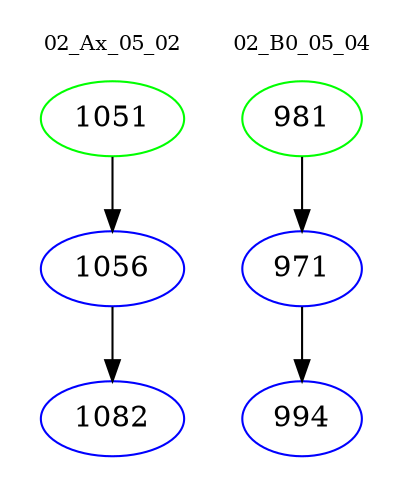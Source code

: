 digraph{
subgraph cluster_0 {
color = white
label = "02_Ax_05_02";
fontsize=10;
T0_1051 [label="1051", color="green"]
T0_1051 -> T0_1056 [color="black"]
T0_1056 [label="1056", color="blue"]
T0_1056 -> T0_1082 [color="black"]
T0_1082 [label="1082", color="blue"]
}
subgraph cluster_1 {
color = white
label = "02_B0_05_04";
fontsize=10;
T1_981 [label="981", color="green"]
T1_981 -> T1_971 [color="black"]
T1_971 [label="971", color="blue"]
T1_971 -> T1_994 [color="black"]
T1_994 [label="994", color="blue"]
}
}
